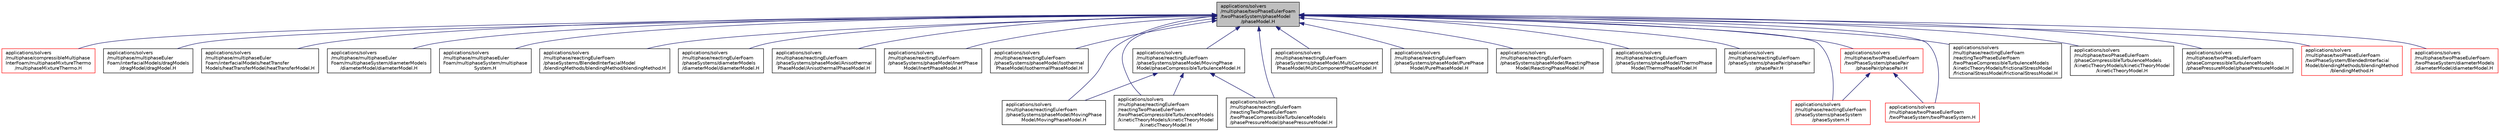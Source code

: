 digraph "applications/solvers/multiphase/twoPhaseEulerFoam/twoPhaseSystem/phaseModel/phaseModel.H"
{
  bgcolor="transparent";
  edge [fontname="Helvetica",fontsize="10",labelfontname="Helvetica",labelfontsize="10"];
  node [fontname="Helvetica",fontsize="10",shape=record];
  Node329 [label="applications/solvers\l/multiphase/twoPhaseEulerFoam\l/twoPhaseSystem/phaseModel\l/phaseModel.H",height=0.2,width=0.4,color="black", fillcolor="grey75", style="filled", fontcolor="black"];
  Node329 -> Node330 [dir="back",color="midnightblue",fontsize="10",style="solid",fontname="Helvetica"];
  Node330 [label="applications/solvers\l/multiphase/compressibleMultiphase\lInterFoam/multiphaseMixtureThermo\l/multiphaseMixtureThermo.H",height=0.2,width=0.4,color="red",URL="$a20672.html"];
  Node329 -> Node332 [dir="back",color="midnightblue",fontsize="10",style="solid",fontname="Helvetica"];
  Node332 [label="applications/solvers\l/multiphase/multiphaseEuler\lFoam/interfacialModels/dragModels\l/dragModel/dragModel.H",height=0.2,width=0.4,color="black",URL="$a39842.html"];
  Node329 -> Node333 [dir="back",color="midnightblue",fontsize="10",style="solid",fontname="Helvetica"];
  Node333 [label="applications/solvers\l/multiphase/multiphaseEuler\lFoam/interfacialModels/heatTransfer\lModels/heatTransferModel/heatTransferModel.H",height=0.2,width=0.4,color="black",URL="$a41960.html"];
  Node329 -> Node334 [dir="back",color="midnightblue",fontsize="10",style="solid",fontname="Helvetica"];
  Node334 [label="applications/solvers\l/multiphase/multiphaseEuler\lFoam/multiphaseSystem/diameterModels\l/diameterModel/diameterModel.H",height=0.2,width=0.4,color="black",URL="$a40022.html"];
  Node329 -> Node335 [dir="back",color="midnightblue",fontsize="10",style="solid",fontname="Helvetica"];
  Node335 [label="applications/solvers\l/multiphase/multiphaseEuler\lFoam/multiphaseSystem/multiphase\lSystem.H",height=0.2,width=0.4,color="black",URL="$a40064.html"];
  Node329 -> Node336 [dir="back",color="midnightblue",fontsize="10",style="solid",fontname="Helvetica"];
  Node336 [label="applications/solvers\l/multiphase/reactingEulerFoam\l/phaseSystems/BlendedInterfacialModel\l/blendingMethods/blendingMethod/blendingMethod.H",height=0.2,width=0.4,color="black",URL="$a40574.html"];
  Node329 -> Node337 [dir="back",color="midnightblue",fontsize="10",style="solid",fontname="Helvetica"];
  Node337 [label="applications/solvers\l/multiphase/reactingEulerFoam\l/phaseSystems/diameterModels\l/diameterModel/diameterModel.H",height=0.2,width=0.4,color="black",URL="$a40025.html"];
  Node329 -> Node338 [dir="back",color="midnightblue",fontsize="10",style="solid",fontname="Helvetica"];
  Node338 [label="applications/solvers\l/multiphase/reactingEulerFoam\l/phaseSystems/phaseModel/Anisothermal\lPhaseModel/AnisothermalPhaseModel.H",height=0.2,width=0.4,color="black",URL="$a21380.html"];
  Node329 -> Node339 [dir="back",color="midnightblue",fontsize="10",style="solid",fontname="Helvetica"];
  Node339 [label="applications/solvers\l/multiphase/reactingEulerFoam\l/phaseSystems/phaseModel/InertPhase\lModel/InertPhaseModel.H",height=0.2,width=0.4,color="black",URL="$a21386.html"];
  Node329 -> Node340 [dir="back",color="midnightblue",fontsize="10",style="solid",fontname="Helvetica"];
  Node340 [label="applications/solvers\l/multiphase/reactingEulerFoam\l/phaseSystems/phaseModel/Isothermal\lPhaseModel/IsothermalPhaseModel.H",height=0.2,width=0.4,color="black",URL="$a21392.html"];
  Node329 -> Node341 [dir="back",color="midnightblue",fontsize="10",style="solid",fontname="Helvetica"];
  Node341 [label="applications/solvers\l/multiphase/reactingEulerFoam\l/phaseSystems/phaseModel/MovingPhase\lModel/MovingPhaseModel.H",height=0.2,width=0.4,color="black",URL="$a21398.html"];
  Node329 -> Node342 [dir="back",color="midnightblue",fontsize="10",style="solid",fontname="Helvetica"];
  Node342 [label="applications/solvers\l/multiphase/reactingEulerFoam\l/phaseSystems/phaseModel/MovingPhase\lModel/phaseCompressibleTurbulenceModel.H",height=0.2,width=0.4,color="black",URL="$a21401.html"];
  Node342 -> Node341 [dir="back",color="midnightblue",fontsize="10",style="solid",fontname="Helvetica"];
  Node342 -> Node343 [dir="back",color="midnightblue",fontsize="10",style="solid",fontname="Helvetica"];
  Node343 [label="applications/solvers\l/multiphase/reactingEulerFoam\l/reactingTwoPhaseEulerFoam\l/twoPhaseCompressibleTurbulenceModels\l/kineticTheoryModels/kineticTheoryModel\l/kineticTheoryModel.H",height=0.2,width=0.4,color="black",URL="$a40850.html"];
  Node342 -> Node344 [dir="back",color="midnightblue",fontsize="10",style="solid",fontname="Helvetica"];
  Node344 [label="applications/solvers\l/multiphase/reactingEulerFoam\l/reactingTwoPhaseEulerFoam\l/twoPhaseCompressibleTurbulenceModels\l/phasePressureModel/phasePressureModel.H",height=0.2,width=0.4,color="black",URL="$a40976.html"];
  Node329 -> Node345 [dir="back",color="midnightblue",fontsize="10",style="solid",fontname="Helvetica"];
  Node345 [label="applications/solvers\l/multiphase/reactingEulerFoam\l/phaseSystems/phaseModel/MultiComponent\lPhaseModel/MultiComponentPhaseModel.H",height=0.2,width=0.4,color="black",URL="$a21410.html"];
  Node329 -> Node346 [dir="back",color="midnightblue",fontsize="10",style="solid",fontname="Helvetica"];
  Node346 [label="applications/solvers\l/multiphase/reactingEulerFoam\l/phaseSystems/phaseModel/PurePhase\lModel/PurePhaseModel.H",height=0.2,width=0.4,color="black",URL="$a21422.html"];
  Node329 -> Node347 [dir="back",color="midnightblue",fontsize="10",style="solid",fontname="Helvetica"];
  Node347 [label="applications/solvers\l/multiphase/reactingEulerFoam\l/phaseSystems/phaseModel/ReactingPhase\lModel/ReactingPhaseModel.H",height=0.2,width=0.4,color="black",URL="$a21428.html"];
  Node329 -> Node348 [dir="back",color="midnightblue",fontsize="10",style="solid",fontname="Helvetica"];
  Node348 [label="applications/solvers\l/multiphase/reactingEulerFoam\l/phaseSystems/phaseModel/ThermoPhase\lModel/ThermoPhaseModel.H",height=0.2,width=0.4,color="black",URL="$a21434.html"];
  Node329 -> Node349 [dir="back",color="midnightblue",fontsize="10",style="solid",fontname="Helvetica"];
  Node349 [label="applications/solvers\l/multiphase/reactingEulerFoam\l/phaseSystems/phasePair/phasePair\l/phasePair.H",height=0.2,width=0.4,color="black",URL="$a40628.html"];
  Node329 -> Node350 [dir="back",color="midnightblue",fontsize="10",style="solid",fontname="Helvetica"];
  Node350 [label="applications/solvers\l/multiphase/reactingEulerFoam\l/phaseSystems/phaseSystem\l/phaseSystem.H",height=0.2,width=0.4,color="red",URL="$a21461.html"];
  Node329 -> Node369 [dir="back",color="midnightblue",fontsize="10",style="solid",fontname="Helvetica"];
  Node369 [label="applications/solvers\l/multiphase/reactingEulerFoam\l/reactingTwoPhaseEulerFoam\l/twoPhaseCompressibleTurbulenceModels\l/kineticTheoryModels/frictionalStressModel\l/frictionalStressModel/frictionalStressModel.H",height=0.2,width=0.4,color="black",URL="$a40766.html"];
  Node329 -> Node343 [dir="back",color="midnightblue",fontsize="10",style="solid",fontname="Helvetica"];
  Node329 -> Node344 [dir="back",color="midnightblue",fontsize="10",style="solid",fontname="Helvetica"];
  Node329 -> Node370 [dir="back",color="midnightblue",fontsize="10",style="solid",fontname="Helvetica"];
  Node370 [label="applications/solvers\l/multiphase/twoPhaseEulerFoam\l/phaseCompressibleTurbulenceModels\l/kineticTheoryModels/kineticTheoryModel\l/kineticTheoryModel.H",height=0.2,width=0.4,color="black",URL="$a40853.html"];
  Node329 -> Node371 [dir="back",color="midnightblue",fontsize="10",style="solid",fontname="Helvetica"];
  Node371 [label="applications/solvers\l/multiphase/twoPhaseEulerFoam\l/phaseCompressibleTurbulenceModels\l/phasePressureModel/phasePressureModel.H",height=0.2,width=0.4,color="black",URL="$a40979.html"];
  Node329 -> Node372 [dir="back",color="midnightblue",fontsize="10",style="solid",fontname="Helvetica"];
  Node372 [label="applications/solvers\l/multiphase/twoPhaseEulerFoam\l/twoPhaseSystem/BlendedInterfacial\lModel/blendingMethods/blendingMethod\l/blendingMethod.H",height=0.2,width=0.4,color="red",URL="$a40577.html"];
  Node329 -> Node441 [dir="back",color="midnightblue",fontsize="10",style="solid",fontname="Helvetica"];
  Node441 [label="applications/solvers\l/multiphase/twoPhaseEulerFoam\l/twoPhaseSystem/diameterModels\l/diameterModel/diameterModel.H",height=0.2,width=0.4,color="red",URL="$a40028.html"];
  Node329 -> Node460 [dir="back",color="midnightblue",fontsize="10",style="solid",fontname="Helvetica"];
  Node460 [label="applications/solvers\l/multiphase/twoPhaseEulerFoam\l/twoPhaseSystem/phasePair\l/phasePair/phasePair.H",height=0.2,width=0.4,color="red",URL="$a40631.html"];
  Node460 -> Node350 [dir="back",color="midnightblue",fontsize="10",style="solid",fontname="Helvetica"];
  Node460 -> Node463 [dir="back",color="midnightblue",fontsize="10",style="solid",fontname="Helvetica"];
  Node463 [label="applications/solvers\l/multiphase/twoPhaseEulerFoam\l/twoPhaseSystem/twoPhaseSystem.H",height=0.2,width=0.4,color="red",URL="$a41063.html"];
  Node329 -> Node463 [dir="back",color="midnightblue",fontsize="10",style="solid",fontname="Helvetica"];
}
